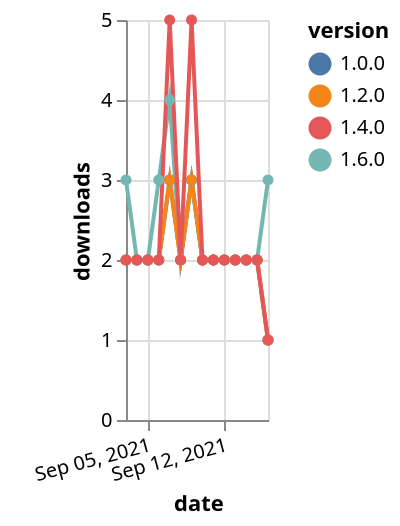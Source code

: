 {"$schema": "https://vega.github.io/schema/vega-lite/v5.json", "description": "A simple bar chart with embedded data.", "data": {"values": [{"date": "2021-09-03", "total": 220, "delta": 3, "version": "1.6.0"}, {"date": "2021-09-04", "total": 222, "delta": 2, "version": "1.6.0"}, {"date": "2021-09-05", "total": 224, "delta": 2, "version": "1.6.0"}, {"date": "2021-09-06", "total": 227, "delta": 3, "version": "1.6.0"}, {"date": "2021-09-07", "total": 231, "delta": 4, "version": "1.6.0"}, {"date": "2021-09-08", "total": 233, "delta": 2, "version": "1.6.0"}, {"date": "2021-09-09", "total": 236, "delta": 3, "version": "1.6.0"}, {"date": "2021-09-10", "total": 238, "delta": 2, "version": "1.6.0"}, {"date": "2021-09-11", "total": 240, "delta": 2, "version": "1.6.0"}, {"date": "2021-09-12", "total": 242, "delta": 2, "version": "1.6.0"}, {"date": "2021-09-13", "total": 244, "delta": 2, "version": "1.6.0"}, {"date": "2021-09-14", "total": 246, "delta": 2, "version": "1.6.0"}, {"date": "2021-09-15", "total": 248, "delta": 2, "version": "1.6.0"}, {"date": "2021-09-16", "total": 251, "delta": 3, "version": "1.6.0"}, {"date": "2021-09-03", "total": 1467, "delta": 2, "version": "1.0.0"}, {"date": "2021-09-04", "total": 1469, "delta": 2, "version": "1.0.0"}, {"date": "2021-09-05", "total": 1471, "delta": 2, "version": "1.0.0"}, {"date": "2021-09-06", "total": 1473, "delta": 2, "version": "1.0.0"}, {"date": "2021-09-07", "total": 1476, "delta": 3, "version": "1.0.0"}, {"date": "2021-09-08", "total": 1478, "delta": 2, "version": "1.0.0"}, {"date": "2021-09-09", "total": 1481, "delta": 3, "version": "1.0.0"}, {"date": "2021-09-10", "total": 1483, "delta": 2, "version": "1.0.0"}, {"date": "2021-09-11", "total": 1485, "delta": 2, "version": "1.0.0"}, {"date": "2021-09-12", "total": 1487, "delta": 2, "version": "1.0.0"}, {"date": "2021-09-13", "total": 1489, "delta": 2, "version": "1.0.0"}, {"date": "2021-09-14", "total": 1491, "delta": 2, "version": "1.0.0"}, {"date": "2021-09-15", "total": 1493, "delta": 2, "version": "1.0.0"}, {"date": "2021-09-16", "total": 1494, "delta": 1, "version": "1.0.0"}, {"date": "2021-09-03", "total": 1032, "delta": 2, "version": "1.2.0"}, {"date": "2021-09-04", "total": 1034, "delta": 2, "version": "1.2.0"}, {"date": "2021-09-05", "total": 1036, "delta": 2, "version": "1.2.0"}, {"date": "2021-09-06", "total": 1038, "delta": 2, "version": "1.2.0"}, {"date": "2021-09-07", "total": 1041, "delta": 3, "version": "1.2.0"}, {"date": "2021-09-08", "total": 1043, "delta": 2, "version": "1.2.0"}, {"date": "2021-09-09", "total": 1046, "delta": 3, "version": "1.2.0"}, {"date": "2021-09-10", "total": 1048, "delta": 2, "version": "1.2.0"}, {"date": "2021-09-11", "total": 1050, "delta": 2, "version": "1.2.0"}, {"date": "2021-09-12", "total": 1052, "delta": 2, "version": "1.2.0"}, {"date": "2021-09-13", "total": 1054, "delta": 2, "version": "1.2.0"}, {"date": "2021-09-14", "total": 1056, "delta": 2, "version": "1.2.0"}, {"date": "2021-09-15", "total": 1058, "delta": 2, "version": "1.2.0"}, {"date": "2021-09-16", "total": 1059, "delta": 1, "version": "1.2.0"}, {"date": "2021-09-03", "total": 813, "delta": 2, "version": "1.4.0"}, {"date": "2021-09-04", "total": 815, "delta": 2, "version": "1.4.0"}, {"date": "2021-09-05", "total": 817, "delta": 2, "version": "1.4.0"}, {"date": "2021-09-06", "total": 819, "delta": 2, "version": "1.4.0"}, {"date": "2021-09-07", "total": 824, "delta": 5, "version": "1.4.0"}, {"date": "2021-09-08", "total": 826, "delta": 2, "version": "1.4.0"}, {"date": "2021-09-09", "total": 831, "delta": 5, "version": "1.4.0"}, {"date": "2021-09-10", "total": 833, "delta": 2, "version": "1.4.0"}, {"date": "2021-09-11", "total": 835, "delta": 2, "version": "1.4.0"}, {"date": "2021-09-12", "total": 837, "delta": 2, "version": "1.4.0"}, {"date": "2021-09-13", "total": 839, "delta": 2, "version": "1.4.0"}, {"date": "2021-09-14", "total": 841, "delta": 2, "version": "1.4.0"}, {"date": "2021-09-15", "total": 843, "delta": 2, "version": "1.4.0"}, {"date": "2021-09-16", "total": 844, "delta": 1, "version": "1.4.0"}]}, "width": "container", "mark": {"type": "line", "point": {"filled": true}}, "encoding": {"x": {"field": "date", "type": "temporal", "timeUnit": "yearmonthdate", "title": "date", "axis": {"labelAngle": -15}}, "y": {"field": "delta", "type": "quantitative", "title": "downloads"}, "color": {"field": "version", "type": "nominal"}, "tooltip": {"field": "delta"}}}